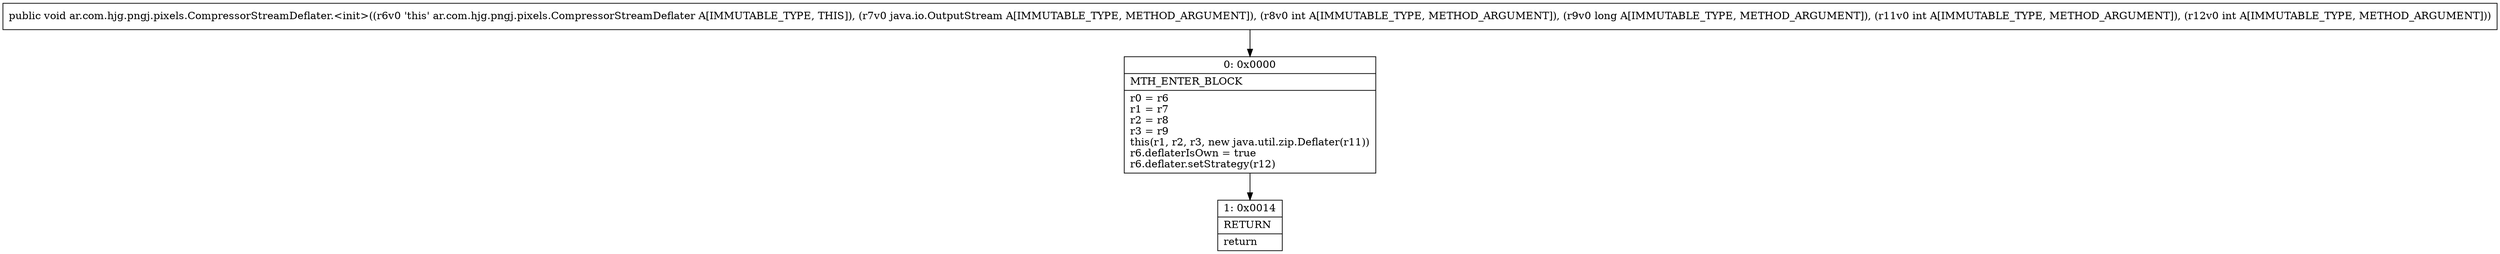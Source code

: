 digraph "CFG forar.com.hjg.pngj.pixels.CompressorStreamDeflater.\<init\>(Ljava\/io\/OutputStream;IJII)V" {
Node_0 [shape=record,label="{0\:\ 0x0000|MTH_ENTER_BLOCK\l|r0 = r6\lr1 = r7\lr2 = r8\lr3 = r9\lthis(r1, r2, r3, new java.util.zip.Deflater(r11))\lr6.deflaterIsOwn = true\lr6.deflater.setStrategy(r12)\l}"];
Node_1 [shape=record,label="{1\:\ 0x0014|RETURN\l|return\l}"];
MethodNode[shape=record,label="{public void ar.com.hjg.pngj.pixels.CompressorStreamDeflater.\<init\>((r6v0 'this' ar.com.hjg.pngj.pixels.CompressorStreamDeflater A[IMMUTABLE_TYPE, THIS]), (r7v0 java.io.OutputStream A[IMMUTABLE_TYPE, METHOD_ARGUMENT]), (r8v0 int A[IMMUTABLE_TYPE, METHOD_ARGUMENT]), (r9v0 long A[IMMUTABLE_TYPE, METHOD_ARGUMENT]), (r11v0 int A[IMMUTABLE_TYPE, METHOD_ARGUMENT]), (r12v0 int A[IMMUTABLE_TYPE, METHOD_ARGUMENT])) }"];
MethodNode -> Node_0;
Node_0 -> Node_1;
}

